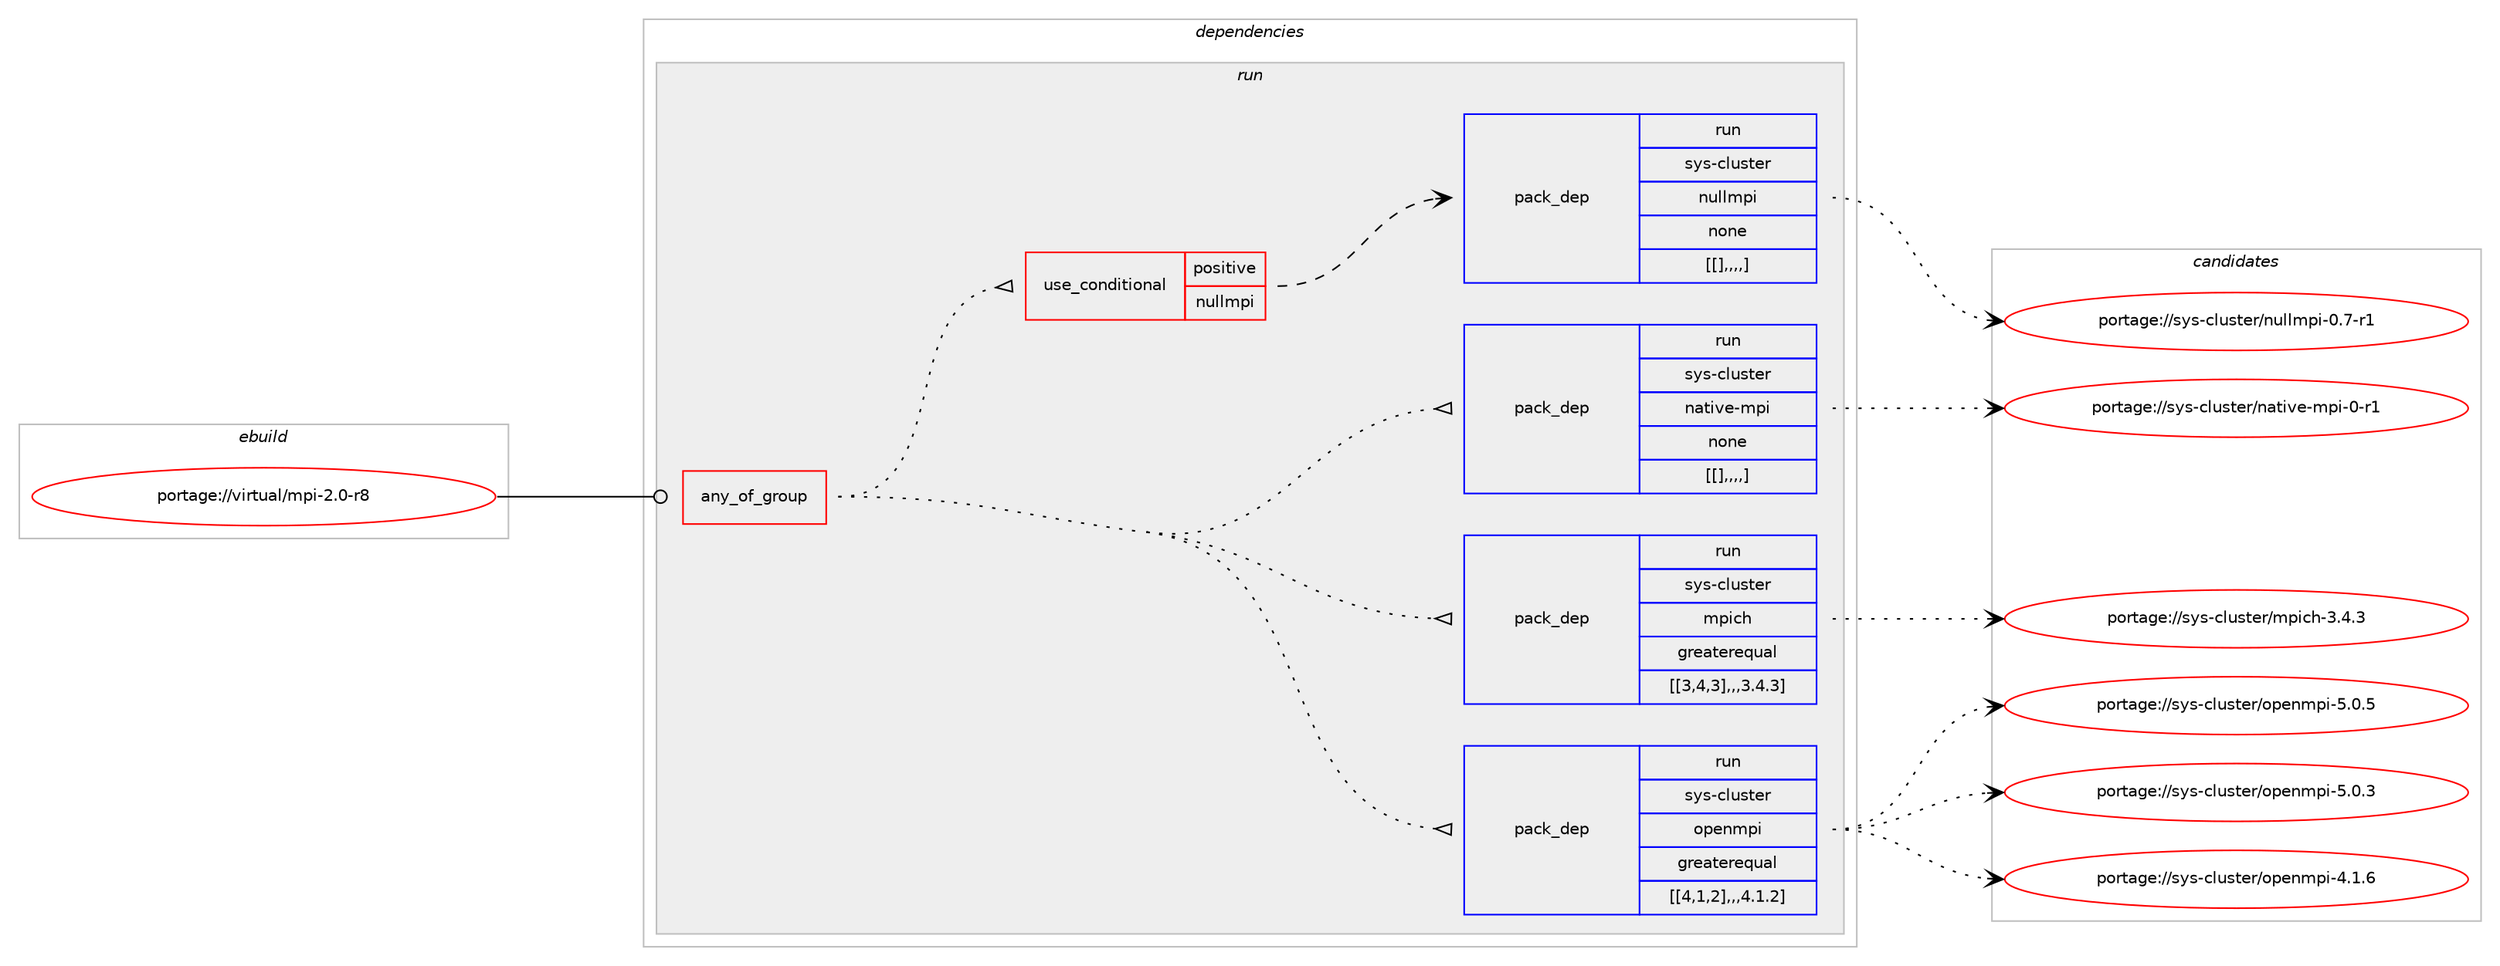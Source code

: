 digraph prolog {

# *************
# Graph options
# *************

newrank=true;
concentrate=true;
compound=true;
graph [rankdir=LR,fontname=Helvetica,fontsize=10,ranksep=1.5];#, ranksep=2.5, nodesep=0.2];
edge  [arrowhead=vee];
node  [fontname=Helvetica,fontsize=10];

# **********
# The ebuild
# **********

subgraph cluster_leftcol {
color=gray;
label=<<i>ebuild</i>>;
id [label="portage://virtual/mpi-2.0-r8", color=red, width=4, href="../virtual/mpi-2.0-r8.svg"];
}

# ****************
# The dependencies
# ****************

subgraph cluster_midcol {
color=gray;
label=<<i>dependencies</i>>;
subgraph cluster_compile {
fillcolor="#eeeeee";
style=filled;
label=<<i>compile</i>>;
}
subgraph cluster_compileandrun {
fillcolor="#eeeeee";
style=filled;
label=<<i>compile and run</i>>;
}
subgraph cluster_run {
fillcolor="#eeeeee";
style=filled;
label=<<i>run</i>>;
subgraph any2994 {
dependency462323 [label=<<TABLE BORDER="0" CELLBORDER="1" CELLSPACING="0" CELLPADDING="4"><TR><TD CELLPADDING="10">any_of_group</TD></TR></TABLE>>, shape=none, color=red];subgraph pack335825 {
dependency462324 [label=<<TABLE BORDER="0" CELLBORDER="1" CELLSPACING="0" CELLPADDING="4" WIDTH="220"><TR><TD ROWSPAN="6" CELLPADDING="30">pack_dep</TD></TR><TR><TD WIDTH="110">run</TD></TR><TR><TD>sys-cluster</TD></TR><TR><TD>openmpi</TD></TR><TR><TD>greaterequal</TD></TR><TR><TD>[[4,1,2],,,4.1.2]</TD></TR></TABLE>>, shape=none, color=blue];
}
dependency462323:e -> dependency462324:w [weight=20,style="dotted",arrowhead="oinv"];
subgraph pack335826 {
dependency462325 [label=<<TABLE BORDER="0" CELLBORDER="1" CELLSPACING="0" CELLPADDING="4" WIDTH="220"><TR><TD ROWSPAN="6" CELLPADDING="30">pack_dep</TD></TR><TR><TD WIDTH="110">run</TD></TR><TR><TD>sys-cluster</TD></TR><TR><TD>mpich</TD></TR><TR><TD>greaterequal</TD></TR><TR><TD>[[3,4,3],,,3.4.3]</TD></TR></TABLE>>, shape=none, color=blue];
}
dependency462323:e -> dependency462325:w [weight=20,style="dotted",arrowhead="oinv"];
subgraph pack335827 {
dependency462326 [label=<<TABLE BORDER="0" CELLBORDER="1" CELLSPACING="0" CELLPADDING="4" WIDTH="220"><TR><TD ROWSPAN="6" CELLPADDING="30">pack_dep</TD></TR><TR><TD WIDTH="110">run</TD></TR><TR><TD>sys-cluster</TD></TR><TR><TD>native-mpi</TD></TR><TR><TD>none</TD></TR><TR><TD>[[],,,,]</TD></TR></TABLE>>, shape=none, color=blue];
}
dependency462323:e -> dependency462326:w [weight=20,style="dotted",arrowhead="oinv"];
subgraph cond123299 {
dependency462327 [label=<<TABLE BORDER="0" CELLBORDER="1" CELLSPACING="0" CELLPADDING="4"><TR><TD ROWSPAN="3" CELLPADDING="10">use_conditional</TD></TR><TR><TD>positive</TD></TR><TR><TD>nullmpi</TD></TR></TABLE>>, shape=none, color=red];
subgraph pack335828 {
dependency462328 [label=<<TABLE BORDER="0" CELLBORDER="1" CELLSPACING="0" CELLPADDING="4" WIDTH="220"><TR><TD ROWSPAN="6" CELLPADDING="30">pack_dep</TD></TR><TR><TD WIDTH="110">run</TD></TR><TR><TD>sys-cluster</TD></TR><TR><TD>nullmpi</TD></TR><TR><TD>none</TD></TR><TR><TD>[[],,,,]</TD></TR></TABLE>>, shape=none, color=blue];
}
dependency462327:e -> dependency462328:w [weight=20,style="dashed",arrowhead="vee"];
}
dependency462323:e -> dependency462327:w [weight=20,style="dotted",arrowhead="oinv"];
}
id:e -> dependency462323:w [weight=20,style="solid",arrowhead="odot"];
}
}

# **************
# The candidates
# **************

subgraph cluster_choices {
rank=same;
color=gray;
label=<<i>candidates</i>>;

subgraph choice335825 {
color=black;
nodesep=1;
choice115121115459910811711511610111447111112101110109112105455346484653 [label="portage://sys-cluster/openmpi-5.0.5", color=red, width=4,href="../sys-cluster/openmpi-5.0.5.svg"];
choice115121115459910811711511610111447111112101110109112105455346484651 [label="portage://sys-cluster/openmpi-5.0.3", color=red, width=4,href="../sys-cluster/openmpi-5.0.3.svg"];
choice115121115459910811711511610111447111112101110109112105455246494654 [label="portage://sys-cluster/openmpi-4.1.6", color=red, width=4,href="../sys-cluster/openmpi-4.1.6.svg"];
dependency462324:e -> choice115121115459910811711511610111447111112101110109112105455346484653:w [style=dotted,weight="100"];
dependency462324:e -> choice115121115459910811711511610111447111112101110109112105455346484651:w [style=dotted,weight="100"];
dependency462324:e -> choice115121115459910811711511610111447111112101110109112105455246494654:w [style=dotted,weight="100"];
}
subgraph choice335826 {
color=black;
nodesep=1;
choice11512111545991081171151161011144710911210599104455146524651 [label="portage://sys-cluster/mpich-3.4.3", color=red, width=4,href="../sys-cluster/mpich-3.4.3.svg"];
dependency462325:e -> choice11512111545991081171151161011144710911210599104455146524651:w [style=dotted,weight="100"];
}
subgraph choice335827 {
color=black;
nodesep=1;
choice115121115459910811711511610111447110971161051181014510911210545484511449 [label="portage://sys-cluster/native-mpi-0-r1", color=red, width=4,href="../sys-cluster/native-mpi-0-r1.svg"];
dependency462326:e -> choice115121115459910811711511610111447110971161051181014510911210545484511449:w [style=dotted,weight="100"];
}
subgraph choice335828 {
color=black;
nodesep=1;
choice115121115459910811711511610111447110117108108109112105454846554511449 [label="portage://sys-cluster/nullmpi-0.7-r1", color=red, width=4,href="../sys-cluster/nullmpi-0.7-r1.svg"];
dependency462328:e -> choice115121115459910811711511610111447110117108108109112105454846554511449:w [style=dotted,weight="100"];
}
}

}
